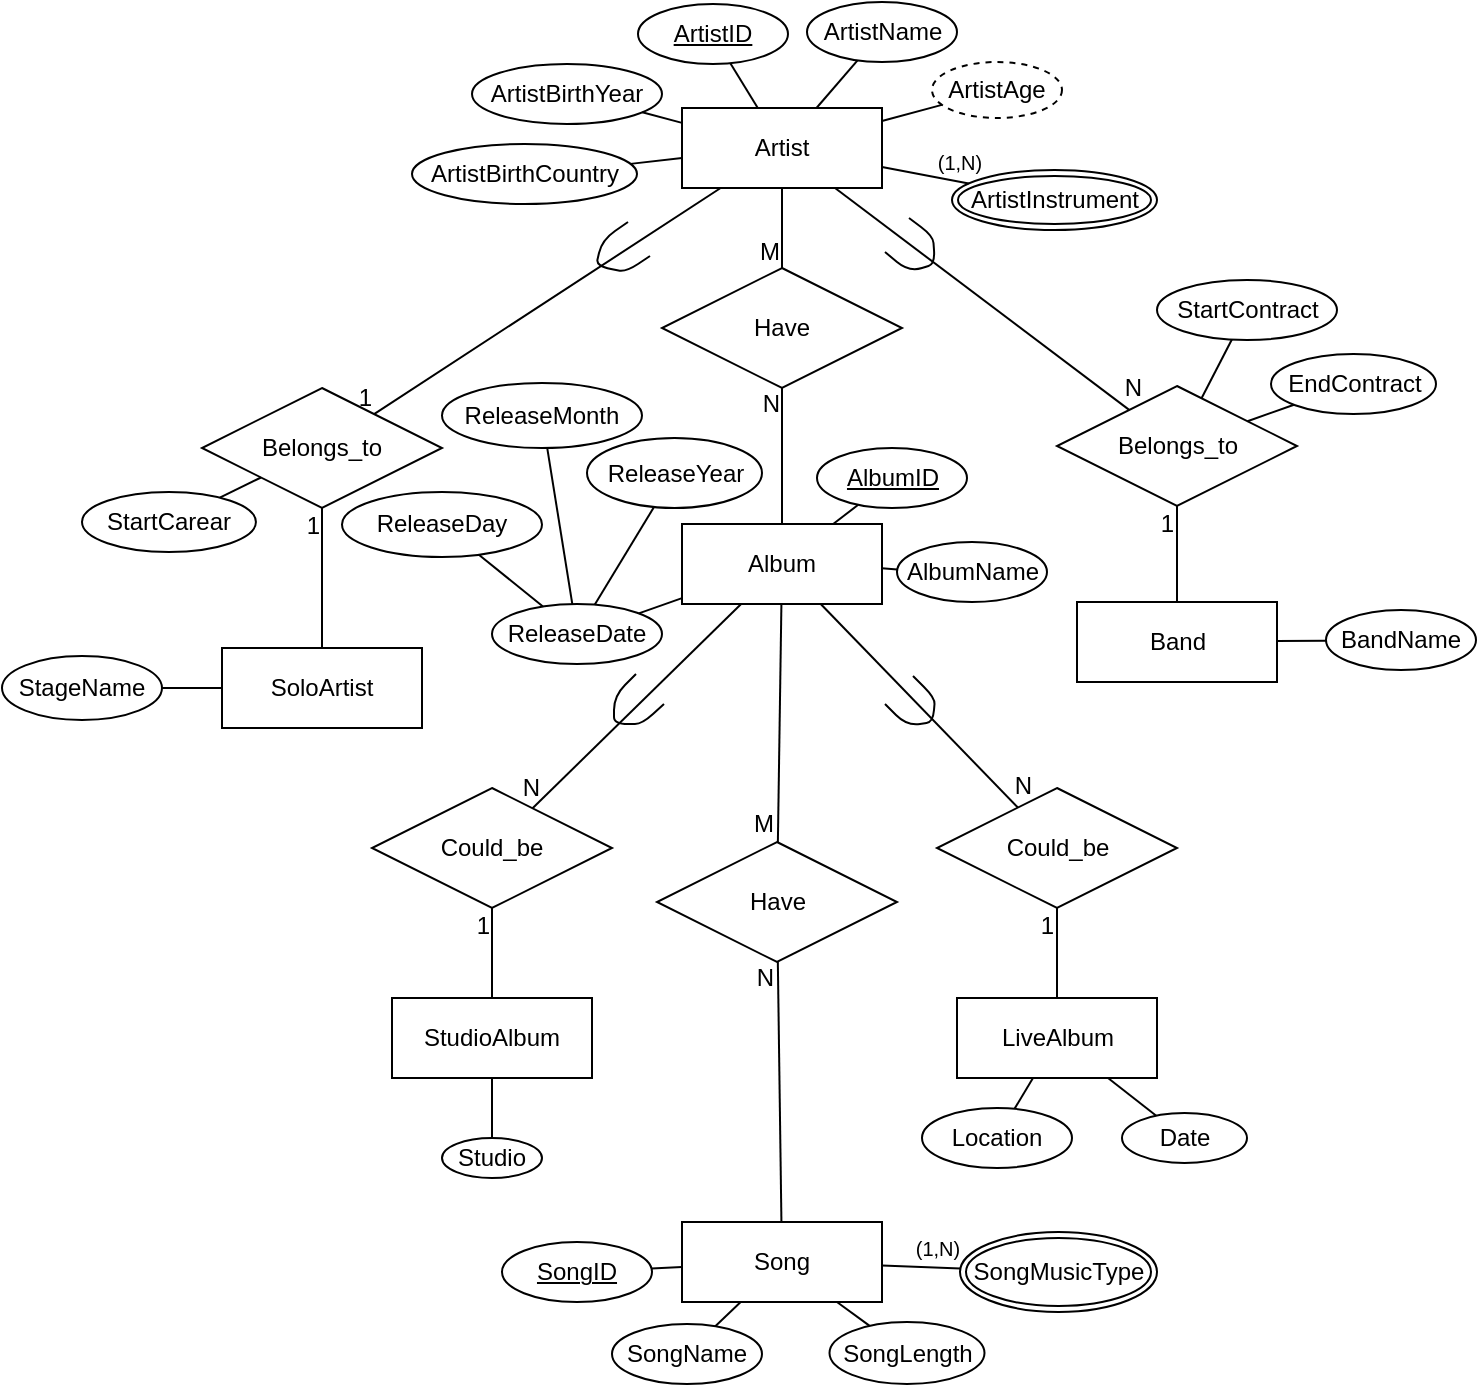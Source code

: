 <mxfile version="20.8.10" type="device"><diagram id="zWUEZ8_aBbLngOyHRPNl" name="Page-1"><mxGraphModel dx="1147" dy="667" grid="1" gridSize="10" guides="1" tooltips="1" connect="1" arrows="1" fold="1" page="1" pageScale="1" pageWidth="850" pageHeight="1100" math="0" shadow="0"><root><mxCell id="0"/><mxCell id="1" parent="0"/><mxCell id="Rjorp8_3kuqz837jF9fU-1" value="Artist" style="whiteSpace=wrap;html=1;align=center;" parent="1" vertex="1"><mxGeometry x="397" y="123" width="100" height="40" as="geometry"/></mxCell><mxCell id="Rjorp8_3kuqz837jF9fU-9" value="Album" style="whiteSpace=wrap;html=1;align=center;" parent="1" vertex="1"><mxGeometry x="397" y="331" width="100" height="40" as="geometry"/></mxCell><mxCell id="Rjorp8_3kuqz837jF9fU-15" value="Song" style="whiteSpace=wrap;html=1;align=center;" parent="1" vertex="1"><mxGeometry x="397" y="680" width="100" height="40" as="geometry"/></mxCell><mxCell id="Rjorp8_3kuqz837jF9fU-22" value="ArtistID" style="ellipse;whiteSpace=wrap;html=1;align=center;fontStyle=4;" parent="1" vertex="1"><mxGeometry x="375" y="71" width="75" height="30" as="geometry"/></mxCell><mxCell id="Rjorp8_3kuqz837jF9fU-23" value="ArtistName" style="ellipse;whiteSpace=wrap;html=1;align=center;" parent="1" vertex="1"><mxGeometry x="459.5" y="70" width="75" height="30" as="geometry"/></mxCell><mxCell id="Rjorp8_3kuqz837jF9fU-24" value="ArtistBirthYear" style="ellipse;whiteSpace=wrap;html=1;align=center;" parent="1" vertex="1"><mxGeometry x="292" y="101" width="95" height="30" as="geometry"/></mxCell><mxCell id="Rjorp8_3kuqz837jF9fU-25" value="ArtistBirthCountry" style="ellipse;whiteSpace=wrap;html=1;align=center;" parent="1" vertex="1"><mxGeometry x="262" y="141" width="112.5" height="30" as="geometry"/></mxCell><mxCell id="Rjorp8_3kuqz837jF9fU-26" value="ArtistAge" style="ellipse;whiteSpace=wrap;html=1;align=center;dashed=1;" parent="1" vertex="1"><mxGeometry x="522" y="100" width="65" height="28" as="geometry"/></mxCell><mxCell id="Rjorp8_3kuqz837jF9fU-31" value="" style="endArrow=none;html=1;rounded=0;" parent="1" source="Rjorp8_3kuqz837jF9fU-22" target="Rjorp8_3kuqz837jF9fU-1" edge="1"><mxGeometry relative="1" as="geometry"><mxPoint x="377" y="63" as="sourcePoint"/><mxPoint x="367" y="63" as="targetPoint"/></mxGeometry></mxCell><mxCell id="Rjorp8_3kuqz837jF9fU-33" value="" style="endArrow=none;html=1;rounded=0;" parent="1" source="Rjorp8_3kuqz837jF9fU-1" target="Rjorp8_3kuqz837jF9fU-23" edge="1"><mxGeometry relative="1" as="geometry"><mxPoint x="517" y="63" as="sourcePoint"/><mxPoint x="547" y="73" as="targetPoint"/></mxGeometry></mxCell><mxCell id="Rjorp8_3kuqz837jF9fU-34" value="" style="endArrow=none;html=1;rounded=0;" parent="1" source="Rjorp8_3kuqz837jF9fU-24" target="Rjorp8_3kuqz837jF9fU-1" edge="1"><mxGeometry relative="1" as="geometry"><mxPoint x="327" y="103" as="sourcePoint"/><mxPoint x="367" y="103" as="targetPoint"/></mxGeometry></mxCell><mxCell id="Rjorp8_3kuqz837jF9fU-35" value="" style="endArrow=none;html=1;rounded=0;" parent="1" source="Rjorp8_3kuqz837jF9fU-25" target="Rjorp8_3kuqz837jF9fU-1" edge="1"><mxGeometry relative="1" as="geometry"><mxPoint x="367" y="203" as="sourcePoint"/><mxPoint x="407" y="203" as="targetPoint"/></mxGeometry></mxCell><mxCell id="Rjorp8_3kuqz837jF9fU-36" value="" style="endArrow=none;html=1;rounded=0;" parent="1" source="Rjorp8_3kuqz837jF9fU-1" target="Rjorp8_3kuqz837jF9fU-26" edge="1"><mxGeometry relative="1" as="geometry"><mxPoint x="397" y="93" as="sourcePoint"/><mxPoint x="477" y="153" as="targetPoint"/></mxGeometry></mxCell><mxCell id="Rjorp8_3kuqz837jF9fU-38" value="StageName" style="ellipse;whiteSpace=wrap;html=1;align=center;" parent="1" vertex="1"><mxGeometry x="57" y="397" width="80" height="32" as="geometry"/></mxCell><mxCell id="Rjorp8_3kuqz837jF9fU-40" value="" style="endArrow=none;html=1;rounded=0;" parent="1" source="Rjorp8_3kuqz837jF9fU-38" target="NNThdDsKQXAAVPl7Nkam-2" edge="1"><mxGeometry relative="1" as="geometry"><mxPoint x="147" y="413" as="sourcePoint"/><mxPoint x="167" y="413" as="targetPoint"/></mxGeometry></mxCell><mxCell id="Rjorp8_3kuqz837jF9fU-41" value="Belongs_to" style="shape=rhombus;perimeter=rhombusPerimeter;whiteSpace=wrap;html=1;align=center;" parent="1" vertex="1"><mxGeometry x="157" y="263" width="120" height="60" as="geometry"/></mxCell><mxCell id="Rjorp8_3kuqz837jF9fU-42" value="" style="endArrow=none;html=1;rounded=0;" parent="1" source="Rjorp8_3kuqz837jF9fU-1" target="Rjorp8_3kuqz837jF9fU-41" edge="1"><mxGeometry relative="1" as="geometry"><mxPoint x="37" y="123" as="sourcePoint"/><mxPoint x="197" y="123" as="targetPoint"/></mxGeometry></mxCell><mxCell id="Rjorp8_3kuqz837jF9fU-43" value="1" style="resizable=0;html=1;align=right;verticalAlign=bottom;" parent="Rjorp8_3kuqz837jF9fU-42" connectable="0" vertex="1"><mxGeometry x="1" relative="1" as="geometry"/></mxCell><mxCell id="Rjorp8_3kuqz837jF9fU-47" value="" style="endArrow=none;html=1;rounded=0;" parent="1" source="AMDlXvZJP6h1W2iZQgDd-1" target="Rjorp8_3kuqz837jF9fU-41" edge="1"><mxGeometry relative="1" as="geometry"><mxPoint x="167.926" y="318.287" as="sourcePoint"/><mxPoint x="197" y="123" as="targetPoint"/></mxGeometry></mxCell><mxCell id="Rjorp8_3kuqz837jF9fU-56" value="&lt;span lang=&quot;en&quot; class=&quot;HwtZe&quot;&gt;Have&lt;/span&gt;" style="shape=rhombus;perimeter=rhombusPerimeter;whiteSpace=wrap;html=1;align=center;" parent="1" vertex="1"><mxGeometry x="387" y="203" width="120" height="60" as="geometry"/></mxCell><mxCell id="Rjorp8_3kuqz837jF9fU-60" value="" style="endArrow=none;html=1;rounded=0;" parent="1" source="Rjorp8_3kuqz837jF9fU-9" target="Rjorp8_3kuqz837jF9fU-56" edge="1"><mxGeometry relative="1" as="geometry"><mxPoint x="577" y="383" as="sourcePoint"/><mxPoint x="577" y="483" as="targetPoint"/></mxGeometry></mxCell><mxCell id="Rjorp8_3kuqz837jF9fU-61" value="N" style="resizable=0;html=1;align=right;verticalAlign=bottom;" parent="Rjorp8_3kuqz837jF9fU-60" connectable="0" vertex="1"><mxGeometry x="1" relative="1" as="geometry"><mxPoint x="-1" y="16" as="offset"/></mxGeometry></mxCell><mxCell id="Rjorp8_3kuqz837jF9fU-66" value="&lt;span lang=&quot;en&quot; class=&quot;HwtZe&quot;&gt;Belongs_to&lt;/span&gt;" style="shape=rhombus;perimeter=rhombusPerimeter;whiteSpace=wrap;html=1;align=center;" parent="1" vertex="1"><mxGeometry x="584.5" y="262" width="120" height="60" as="geometry"/></mxCell><mxCell id="Rjorp8_3kuqz837jF9fU-68" value="" style="endArrow=none;html=1;rounded=0;" parent="1" source="NNThdDsKQXAAVPl7Nkam-3" target="Rjorp8_3kuqz837jF9fU-66" edge="1"><mxGeometry relative="1" as="geometry"><mxPoint x="644.5" y="369" as="sourcePoint"/><mxPoint x="644.5" y="319" as="targetPoint"/></mxGeometry></mxCell><mxCell id="Rjorp8_3kuqz837jF9fU-69" value="1" style="resizable=0;html=1;align=right;verticalAlign=bottom;" parent="Rjorp8_3kuqz837jF9fU-68" connectable="0" vertex="1"><mxGeometry x="1" relative="1" as="geometry"><mxPoint x="-1" y="17" as="offset"/></mxGeometry></mxCell><mxCell id="Rjorp8_3kuqz837jF9fU-70" value="" style="endArrow=none;html=1;rounded=0;" parent="1" source="Rjorp8_3kuqz837jF9fU-1" target="Rjorp8_3kuqz837jF9fU-66" edge="1"><mxGeometry relative="1" as="geometry"><mxPoint x="457" y="173" as="sourcePoint"/><mxPoint x="457" y="273" as="targetPoint"/></mxGeometry></mxCell><mxCell id="Rjorp8_3kuqz837jF9fU-71" value="N" style="resizable=0;html=1;align=right;verticalAlign=bottom;" parent="Rjorp8_3kuqz837jF9fU-70" connectable="0" vertex="1"><mxGeometry x="1" relative="1" as="geometry"><mxPoint x="7" y="-2" as="offset"/></mxGeometry></mxCell><mxCell id="Rjorp8_3kuqz837jF9fU-74" value="" style="endArrow=none;html=1;rounded=0;" parent="1" source="AMDlXvZJP6h1W2iZQgDd-2" target="Rjorp8_3kuqz837jF9fU-66" edge="1"><mxGeometry relative="1" as="geometry"><mxPoint x="595.426" y="314.287" as="sourcePoint"/><mxPoint x="657.227" y="265.364" as="targetPoint"/></mxGeometry></mxCell><mxCell id="Rjorp8_3kuqz837jF9fU-76" value="AlbumName" style="ellipse;whiteSpace=wrap;html=1;align=center;" parent="1" vertex="1"><mxGeometry x="504.5" y="340" width="75" height="30" as="geometry"/></mxCell><mxCell id="Rjorp8_3kuqz837jF9fU-83" value="" style="endArrow=none;html=1;rounded=0;" parent="1" source="lVemT2mti-KhTr8r2EJK-1" target="Rjorp8_3kuqz837jF9fU-9" edge="1"><mxGeometry relative="1" as="geometry"><mxPoint x="489.017" y="313.662" as="sourcePoint"/><mxPoint x="637" y="450" as="targetPoint"/></mxGeometry></mxCell><mxCell id="Rjorp8_3kuqz837jF9fU-84" value="" style="endArrow=none;html=1;rounded=0;" parent="1" source="Rjorp8_3kuqz837jF9fU-76" target="Rjorp8_3kuqz837jF9fU-9" edge="1"><mxGeometry relative="1" as="geometry"><mxPoint x="502" y="490" as="sourcePoint"/><mxPoint x="662" y="490" as="targetPoint"/></mxGeometry></mxCell><mxCell id="Rjorp8_3kuqz837jF9fU-91" value="Could_be" style="shape=rhombus;perimeter=rhombusPerimeter;whiteSpace=wrap;html=1;align=center;" parent="1" vertex="1"><mxGeometry x="242" y="463" width="120" height="60" as="geometry"/></mxCell><mxCell id="Rjorp8_3kuqz837jF9fU-92" value="Studio" style="ellipse;whiteSpace=wrap;html=1;align=center;" parent="1" vertex="1"><mxGeometry x="277" y="638" width="50" height="20" as="geometry"/></mxCell><mxCell id="Rjorp8_3kuqz837jF9fU-96" value="" style="endArrow=none;html=1;rounded=0;" parent="1" source="Rjorp8_3kuqz837jF9fU-9" target="Rjorp8_3kuqz837jF9fU-91" edge="1"><mxGeometry relative="1" as="geometry"><mxPoint x="457" y="173" as="sourcePoint"/><mxPoint x="457" y="273" as="targetPoint"/></mxGeometry></mxCell><mxCell id="Rjorp8_3kuqz837jF9fU-97" value="N" style="resizable=0;html=1;align=right;verticalAlign=bottom;" parent="Rjorp8_3kuqz837jF9fU-96" connectable="0" vertex="1"><mxGeometry x="1" relative="1" as="geometry"><mxPoint x="4" y="-2" as="offset"/></mxGeometry></mxCell><mxCell id="Rjorp8_3kuqz837jF9fU-101" value="" style="endArrow=none;html=1;rounded=0;" parent="1" source="NNThdDsKQXAAVPl7Nkam-5" target="Rjorp8_3kuqz837jF9fU-92" edge="1"><mxGeometry relative="1" as="geometry"><mxPoint x="302" y="608" as="sourcePoint"/><mxPoint x="542" y="468" as="targetPoint"/></mxGeometry></mxCell><mxCell id="Rjorp8_3kuqz837jF9fU-105" value="Have" style="shape=rhombus;perimeter=rhombusPerimeter;whiteSpace=wrap;html=1;align=center;" parent="1" vertex="1"><mxGeometry x="384.5" y="490" width="120" height="60" as="geometry"/></mxCell><mxCell id="Rjorp8_3kuqz837jF9fU-106" value="" style="endArrow=none;html=1;rounded=0;" parent="1" source="Rjorp8_3kuqz837jF9fU-9" target="Rjorp8_3kuqz837jF9fU-105" edge="1"><mxGeometry relative="1" as="geometry"><mxPoint x="429.308" y="443" as="sourcePoint"/><mxPoint x="301.545" y="535.273" as="targetPoint"/></mxGeometry></mxCell><mxCell id="Rjorp8_3kuqz837jF9fU-107" value="M" style="resizable=0;html=1;align=right;verticalAlign=bottom;" parent="Rjorp8_3kuqz837jF9fU-106" connectable="0" vertex="1"><mxGeometry x="1" relative="1" as="geometry"><mxPoint x="-1" as="offset"/></mxGeometry></mxCell><mxCell id="Rjorp8_3kuqz837jF9fU-116" value="" style="group;rotation=45;" parent="1" vertex="1" connectable="0"><mxGeometry x="362" y="383" width="20" height="80" as="geometry"/></mxCell><mxCell id="Rjorp8_3kuqz837jF9fU-113" value="" style="endArrow=none;html=1;rounded=1;strokeColor=default;" parent="Rjorp8_3kuqz837jF9fU-116" edge="1"><mxGeometry width="50" height="50" relative="1" as="geometry"><mxPoint x="12" y="23" as="sourcePoint"/><mxPoint x="26" y="38" as="targetPoint"/><Array as="points"><mxPoint x="1" y="34"/><mxPoint x="1" y="48"/><mxPoint x="15" y="48"/></Array></mxGeometry></mxCell><mxCell id="Rjorp8_3kuqz837jF9fU-117" value="Location" style="ellipse;whiteSpace=wrap;html=1;align=center;" parent="1" vertex="1"><mxGeometry x="517" y="623" width="75" height="30" as="geometry"/></mxCell><mxCell id="Rjorp8_3kuqz837jF9fU-119" value="Date" style="ellipse;whiteSpace=wrap;html=1;align=center;" parent="1" vertex="1"><mxGeometry x="617" y="625.5" width="62.5" height="25" as="geometry"/></mxCell><mxCell id="Rjorp8_3kuqz837jF9fU-122" value="" style="endArrow=none;html=1;rounded=0;shadow=0;sketch=0;strokeColor=default;" parent="1" source="Rjorp8_3kuqz837jF9fU-117" target="NNThdDsKQXAAVPl7Nkam-4" edge="1"><mxGeometry relative="1" as="geometry"><mxPoint x="317" y="523" as="sourcePoint"/><mxPoint x="572.5" y="608" as="targetPoint"/></mxGeometry></mxCell><mxCell id="Rjorp8_3kuqz837jF9fU-123" value="" style="endArrow=none;html=1;rounded=0;shadow=0;sketch=0;strokeColor=default;" parent="1" source="Rjorp8_3kuqz837jF9fU-119" target="NNThdDsKQXAAVPl7Nkam-4" edge="1"><mxGeometry relative="1" as="geometry"><mxPoint x="327" y="533" as="sourcePoint"/><mxPoint x="610" y="608" as="targetPoint"/></mxGeometry></mxCell><mxCell id="Rjorp8_3kuqz837jF9fU-124" value="Could_be" style="shape=rhombus;perimeter=rhombusPerimeter;whiteSpace=wrap;html=1;align=center;" parent="1" vertex="1"><mxGeometry x="524.5" y="463" width="120" height="60" as="geometry"/></mxCell><mxCell id="Rjorp8_3kuqz837jF9fU-125" value="" style="endArrow=none;html=1;rounded=0;" parent="1" source="Rjorp8_3kuqz837jF9fU-15" target="Rjorp8_3kuqz837jF9fU-105" edge="1"><mxGeometry relative="1" as="geometry"><mxPoint x="787" y="653" as="sourcePoint"/><mxPoint x="787" y="553" as="targetPoint"/></mxGeometry></mxCell><mxCell id="Rjorp8_3kuqz837jF9fU-126" value="N" style="resizable=0;html=1;align=right;verticalAlign=bottom;" parent="Rjorp8_3kuqz837jF9fU-125" connectable="0" vertex="1"><mxGeometry x="1" relative="1" as="geometry"><mxPoint x="-1" y="16" as="offset"/></mxGeometry></mxCell><mxCell id="Rjorp8_3kuqz837jF9fU-127" value="" style="endArrow=none;html=1;rounded=0;" parent="1" source="Rjorp8_3kuqz837jF9fU-9" target="Rjorp8_3kuqz837jF9fU-124" edge="1"><mxGeometry relative="1" as="geometry"><mxPoint x="457" y="443" as="sourcePoint"/><mxPoint x="457" y="523" as="targetPoint"/></mxGeometry></mxCell><mxCell id="Rjorp8_3kuqz837jF9fU-128" value="N" style="resizable=0;html=1;align=right;verticalAlign=bottom;" parent="Rjorp8_3kuqz837jF9fU-127" connectable="0" vertex="1"><mxGeometry x="1" relative="1" as="geometry"><mxPoint x="8" y="-2" as="offset"/></mxGeometry></mxCell><mxCell id="Rjorp8_3kuqz837jF9fU-129" value="" style="group;rotation=-45;" parent="1" vertex="1" connectable="0"><mxGeometry x="504.5" y="383" width="20" height="80" as="geometry"/></mxCell><mxCell id="Rjorp8_3kuqz837jF9fU-130" value="" style="endArrow=none;html=1;rounded=1;strokeColor=default;" parent="Rjorp8_3kuqz837jF9fU-129" edge="1"><mxGeometry width="50" height="50" relative="1" as="geometry"><mxPoint x="-6" y="38" as="sourcePoint"/><mxPoint x="8" y="24" as="targetPoint"/><Array as="points"><mxPoint x="5" y="49"/><mxPoint x="18" y="47"/><mxPoint x="19" y="35"/></Array></mxGeometry></mxCell><mxCell id="Rjorp8_3kuqz837jF9fU-131" value="" style="group;rotation=55;" parent="1" vertex="1" connectable="0"><mxGeometry x="355" y="156" width="20" height="80" as="geometry"/></mxCell><mxCell id="Rjorp8_3kuqz837jF9fU-132" value="" style="endArrow=none;html=1;rounded=1;strokeColor=default;" parent="Rjorp8_3kuqz837jF9fU-131" edge="1"><mxGeometry width="50" height="50" relative="1" as="geometry"><mxPoint x="15" y="24" as="sourcePoint"/><mxPoint x="26" y="41" as="targetPoint"/><Array as="points"><mxPoint x="2" y="33"/><mxPoint x="-1" y="46"/><mxPoint x="14" y="49"/></Array></mxGeometry></mxCell><mxCell id="Rjorp8_3kuqz837jF9fU-133" value="" style="group;rotation=-55;" parent="1" vertex="1" connectable="0"><mxGeometry x="504.5" y="154" width="20" height="80" as="geometry"/></mxCell><mxCell id="Rjorp8_3kuqz837jF9fU-134" value="" style="endArrow=none;html=1;rounded=1;strokeColor=default;" parent="Rjorp8_3kuqz837jF9fU-133" edge="1"><mxGeometry width="50" height="50" relative="1" as="geometry"><mxPoint x="-6" y="41" as="sourcePoint"/><mxPoint x="6" y="24" as="targetPoint"/><Array as="points"><mxPoint x="6" y="51"/><mxPoint x="19" y="47"/><mxPoint x="18" y="33"/></Array></mxGeometry></mxCell><mxCell id="Rjorp8_3kuqz837jF9fU-137" value="SongLength" style="ellipse;whiteSpace=wrap;html=1;align=center;" parent="1" vertex="1"><mxGeometry x="470.75" y="730" width="77.5" height="31" as="geometry"/></mxCell><mxCell id="Rjorp8_3kuqz837jF9fU-138" value="SongName" style="ellipse;whiteSpace=wrap;html=1;align=center;" parent="1" vertex="1"><mxGeometry x="362" y="731" width="75" height="30" as="geometry"/></mxCell><mxCell id="Rjorp8_3kuqz837jF9fU-139" value="SongID" style="ellipse;whiteSpace=wrap;html=1;align=center;fontStyle=4;" parent="1" vertex="1"><mxGeometry x="307" y="690" width="75" height="30" as="geometry"/></mxCell><mxCell id="Rjorp8_3kuqz837jF9fU-142" value="" style="endArrow=none;html=1;rounded=0;" parent="1" source="Rjorp8_3kuqz837jF9fU-15" target="Rjorp8_3kuqz837jF9fU-137" edge="1"><mxGeometry relative="1" as="geometry"><mxPoint x="410.649" y="661.613" as="sourcePoint"/><mxPoint x="429.542" y="650.271" as="targetPoint"/></mxGeometry></mxCell><mxCell id="Rjorp8_3kuqz837jF9fU-143" value="" style="endArrow=none;html=1;rounded=0;" parent="1" source="Rjorp8_3kuqz837jF9fU-138" target="Rjorp8_3kuqz837jF9fU-15" edge="1"><mxGeometry relative="1" as="geometry"><mxPoint x="420.649" y="671.613" as="sourcePoint"/><mxPoint x="439.542" y="660.271" as="targetPoint"/></mxGeometry></mxCell><mxCell id="Rjorp8_3kuqz837jF9fU-144" value="" style="endArrow=none;html=1;rounded=0;" parent="1" source="Rjorp8_3kuqz837jF9fU-139" target="Rjorp8_3kuqz837jF9fU-15" edge="1"><mxGeometry relative="1" as="geometry"><mxPoint x="430.649" y="681.613" as="sourcePoint"/><mxPoint x="449.542" y="670.271" as="targetPoint"/></mxGeometry></mxCell><mxCell id="Rjorp8_3kuqz837jF9fU-196" value="ReleaseDate" style="ellipse;whiteSpace=wrap;html=1;align=center;" parent="1" vertex="1"><mxGeometry x="302" y="371" width="85" height="30" as="geometry"/></mxCell><mxCell id="Rjorp8_3kuqz837jF9fU-198" value="ReleaseMonth" style="ellipse;whiteSpace=wrap;html=1;align=center;" parent="1" vertex="1"><mxGeometry x="277" y="260.5" width="100" height="32.5" as="geometry"/></mxCell><mxCell id="Rjorp8_3kuqz837jF9fU-199" value="ReleaseYear" style="ellipse;whiteSpace=wrap;html=1;align=center;" parent="1" vertex="1"><mxGeometry x="349.5" y="288" width="87.5" height="35" as="geometry"/></mxCell><mxCell id="Rjorp8_3kuqz837jF9fU-200" value="" style="endArrow=none;html=1;rounded=0;shadow=0;sketch=0;strokeColor=default;" parent="1" source="Rjorp8_3kuqz837jF9fU-196" target="Rjorp8_3kuqz837jF9fU-9" edge="1"><mxGeometry relative="1" as="geometry"><mxPoint x="487" y="153" as="sourcePoint"/><mxPoint x="647" y="153" as="targetPoint"/></mxGeometry></mxCell><mxCell id="Rjorp8_3kuqz837jF9fU-201" value="" style="endArrow=none;html=1;rounded=0;shadow=0;sketch=0;strokeColor=default;" parent="1" source="Rjorp8_3kuqz837jF9fU-196" target="Rjorp8_3kuqz837jF9fU-198" edge="1"><mxGeometry relative="1" as="geometry"><mxPoint x="542" y="53" as="sourcePoint"/><mxPoint x="702" y="53" as="targetPoint"/></mxGeometry></mxCell><mxCell id="Rjorp8_3kuqz837jF9fU-202" value="" style="endArrow=none;html=1;rounded=0;shadow=0;sketch=0;strokeColor=default;" parent="1" source="Rjorp8_3kuqz837jF9fU-196" target="Rjorp8_3kuqz837jF9fU-199" edge="1"><mxGeometry relative="1" as="geometry"><mxPoint x="382" y="13" as="sourcePoint"/><mxPoint x="542" y="13" as="targetPoint"/></mxGeometry></mxCell><mxCell id="Rjorp8_3kuqz837jF9fU-208" value="" style="endArrow=none;html=1;rounded=0;shadow=0;sketch=0;strokeColor=default;" parent="1" source="Rjorp8_3kuqz837jF9fU-1" target="Rjorp8_3kuqz837jF9fU-56" edge="1"><mxGeometry relative="1" as="geometry"><mxPoint x="527" y="350" as="sourcePoint"/><mxPoint x="687" y="350" as="targetPoint"/></mxGeometry></mxCell><mxCell id="Rjorp8_3kuqz837jF9fU-209" value="M" style="resizable=0;html=1;align=right;verticalAlign=bottom;" parent="Rjorp8_3kuqz837jF9fU-208" connectable="0" vertex="1"><mxGeometry x="1" relative="1" as="geometry"><mxPoint x="-1" as="offset"/></mxGeometry></mxCell><mxCell id="Rjorp8_3kuqz837jF9fU-212" value="ArtistInstrument" style="ellipse;shape=doubleEllipse;margin=3;whiteSpace=wrap;html=1;align=center;" parent="1" vertex="1"><mxGeometry x="532" y="154" width="102.5" height="30" as="geometry"/></mxCell><mxCell id="Rjorp8_3kuqz837jF9fU-213" value="" style="endArrow=none;html=1;rounded=0;shadow=0;sketch=0;strokeColor=default;" parent="1" source="Rjorp8_3kuqz837jF9fU-1" target="Rjorp8_3kuqz837jF9fU-212" edge="1"><mxGeometry relative="1" as="geometry"><mxPoint x="527" y="230" as="sourcePoint"/><mxPoint x="687" y="230" as="targetPoint"/></mxGeometry></mxCell><mxCell id="lVemT2mti-KhTr8r2EJK-1" value="AlbumID" style="ellipse;whiteSpace=wrap;html=1;align=center;fontStyle=4;" parent="1" vertex="1"><mxGeometry x="464.5" y="293" width="75" height="30" as="geometry"/></mxCell><mxCell id="AMDlXvZJP6h1W2iZQgDd-1" value="StartCarear" style="ellipse;whiteSpace=wrap;html=1;align=center;" parent="1" vertex="1"><mxGeometry x="97" y="315" width="86.96" height="30" as="geometry"/></mxCell><mxCell id="AMDlXvZJP6h1W2iZQgDd-2" value="StartContract" style="ellipse;whiteSpace=wrap;html=1;align=center;" parent="1" vertex="1"><mxGeometry x="634.5" y="209" width="90" height="30" as="geometry"/></mxCell><mxCell id="AMDlXvZJP6h1W2iZQgDd-4" value="" style="endArrow=none;html=1;rounded=0;" parent="1" source="AMDlXvZJP6h1W2iZQgDd-5" target="Rjorp8_3kuqz837jF9fU-66" edge="1"><mxGeometry relative="1" as="geometry"><mxPoint x="690.077" y="248.564" as="sourcePoint"/><mxPoint x="681.207" y="277.354" as="targetPoint"/></mxGeometry></mxCell><mxCell id="AMDlXvZJP6h1W2iZQgDd-5" value="EndContract" style="ellipse;whiteSpace=wrap;html=1;align=center;" parent="1" vertex="1"><mxGeometry x="691.5" y="246" width="82.5" height="30" as="geometry"/></mxCell><mxCell id="x-SGfGu06HtpwWlmiZ2V-4" value="BandName" style="ellipse;whiteSpace=wrap;html=1;align=center;" parent="1" vertex="1"><mxGeometry x="719" y="374" width="75" height="30" as="geometry"/></mxCell><mxCell id="x-SGfGu06HtpwWlmiZ2V-5" value="" style="endArrow=none;html=1;rounded=0;" parent="1" source="NNThdDsKQXAAVPl7Nkam-3" target="x-SGfGu06HtpwWlmiZ2V-4" edge="1"><mxGeometry relative="1" as="geometry"><mxPoint x="694.5" y="389" as="sourcePoint"/><mxPoint x="667.227" y="275.364" as="targetPoint"/></mxGeometry></mxCell><mxCell id="nMqBj0ssEwN1zbhZlBe0-2" value="SongMusicType" style="ellipse;shape=doubleEllipse;margin=3;whiteSpace=wrap;html=1;align=center;" parent="1" vertex="1"><mxGeometry x="536" y="685" width="98.5" height="40" as="geometry"/></mxCell><mxCell id="nMqBj0ssEwN1zbhZlBe0-3" value="" style="endArrow=none;html=1;rounded=0;shadow=0;sketch=0;strokeColor=default;" parent="1" source="Rjorp8_3kuqz837jF9fU-15" target="nMqBj0ssEwN1zbhZlBe0-2" edge="1"><mxGeometry relative="1" as="geometry"><mxPoint x="573.251" y="633.414" as="sourcePoint"/><mxPoint x="582.5" y="618" as="targetPoint"/></mxGeometry></mxCell><mxCell id="Gd_k4hkZ6zz6nOeEZPug-1" value="ReleaseDay" style="ellipse;whiteSpace=wrap;html=1;align=center;" parent="1" vertex="1"><mxGeometry x="227" y="315" width="100" height="32.5" as="geometry"/></mxCell><mxCell id="Gd_k4hkZ6zz6nOeEZPug-2" value="" style="endArrow=none;html=1;rounded=0;shadow=0;sketch=0;strokeColor=default;" parent="1" source="Gd_k4hkZ6zz6nOeEZPug-1" target="Rjorp8_3kuqz837jF9fU-196" edge="1"><mxGeometry relative="1" as="geometry"><mxPoint x="361.048" y="363.564" as="sourcePoint"/><mxPoint x="386.319" y="332.655" as="targetPoint"/></mxGeometry></mxCell><mxCell id="NNThdDsKQXAAVPl7Nkam-2" value="SoloArtist" style="whiteSpace=wrap;html=1;align=center;" vertex="1" parent="1"><mxGeometry x="167" y="393" width="100" height="40" as="geometry"/></mxCell><mxCell id="NNThdDsKQXAAVPl7Nkam-3" value="Band" style="whiteSpace=wrap;html=1;align=center;" vertex="1" parent="1"><mxGeometry x="594.5" y="370" width="100" height="40" as="geometry"/></mxCell><mxCell id="NNThdDsKQXAAVPl7Nkam-4" value="LiveAlbum" style="whiteSpace=wrap;html=1;align=center;" vertex="1" parent="1"><mxGeometry x="534.5" y="568" width="100" height="40" as="geometry"/></mxCell><mxCell id="NNThdDsKQXAAVPl7Nkam-5" value="StudioAlbum" style="whiteSpace=wrap;html=1;align=center;" vertex="1" parent="1"><mxGeometry x="252" y="568" width="100" height="40" as="geometry"/></mxCell><mxCell id="NNThdDsKQXAAVPl7Nkam-6" value="&lt;font style=&quot;font-size: 10px;&quot;&gt;(1,N)&lt;/font&gt;" style="text;html=1;strokeColor=none;fillColor=none;align=center;verticalAlign=middle;whiteSpace=wrap;rounded=0;fontSize=10;" vertex="1" parent="1"><mxGeometry x="526.5" y="142" width="18" height="16" as="geometry"/></mxCell><mxCell id="NNThdDsKQXAAVPl7Nkam-8" value="&lt;font style=&quot;font-size: 10px;&quot;&gt;(1,N)&lt;/font&gt;" style="text;html=1;strokeColor=none;fillColor=none;align=center;verticalAlign=middle;whiteSpace=wrap;rounded=0;fontSize=10;" vertex="1" parent="1"><mxGeometry x="516" y="685" width="18" height="16" as="geometry"/></mxCell><mxCell id="NNThdDsKQXAAVPl7Nkam-9" value="" style="endArrow=none;html=1;rounded=0;" edge="1" parent="1" source="NNThdDsKQXAAVPl7Nkam-2" target="Rjorp8_3kuqz837jF9fU-41"><mxGeometry relative="1" as="geometry"><mxPoint x="654.5" y="380" as="sourcePoint"/><mxPoint x="654.5" y="332" as="targetPoint"/></mxGeometry></mxCell><mxCell id="NNThdDsKQXAAVPl7Nkam-10" value="1" style="resizable=0;html=1;align=right;verticalAlign=bottom;" connectable="0" vertex="1" parent="NNThdDsKQXAAVPl7Nkam-9"><mxGeometry x="1" relative="1" as="geometry"><mxPoint x="-1" y="17" as="offset"/></mxGeometry></mxCell><mxCell id="NNThdDsKQXAAVPl7Nkam-11" value="" style="endArrow=none;html=1;rounded=0;" edge="1" parent="1" source="NNThdDsKQXAAVPl7Nkam-5" target="Rjorp8_3kuqz837jF9fU-91"><mxGeometry relative="1" as="geometry"><mxPoint x="227" y="403" as="sourcePoint"/><mxPoint x="227" y="333" as="targetPoint"/></mxGeometry></mxCell><mxCell id="NNThdDsKQXAAVPl7Nkam-12" value="1" style="resizable=0;html=1;align=right;verticalAlign=bottom;" connectable="0" vertex="1" parent="NNThdDsKQXAAVPl7Nkam-11"><mxGeometry x="1" relative="1" as="geometry"><mxPoint x="-1" y="17" as="offset"/></mxGeometry></mxCell><mxCell id="NNThdDsKQXAAVPl7Nkam-13" value="" style="endArrow=none;html=1;rounded=0;" edge="1" parent="1" source="NNThdDsKQXAAVPl7Nkam-4" target="Rjorp8_3kuqz837jF9fU-124"><mxGeometry relative="1" as="geometry"><mxPoint x="237" y="413" as="sourcePoint"/><mxPoint x="237" y="343" as="targetPoint"/></mxGeometry></mxCell><mxCell id="NNThdDsKQXAAVPl7Nkam-14" value="1" style="resizable=0;html=1;align=right;verticalAlign=bottom;" connectable="0" vertex="1" parent="NNThdDsKQXAAVPl7Nkam-13"><mxGeometry x="1" relative="1" as="geometry"><mxPoint x="-1" y="17" as="offset"/></mxGeometry></mxCell></root></mxGraphModel></diagram></mxfile>